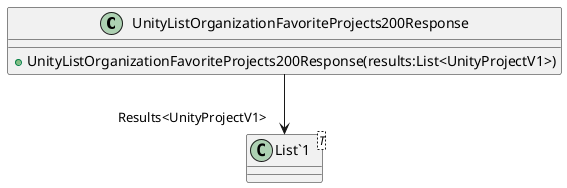 @startuml
class UnityListOrganizationFavoriteProjects200Response {
    + UnityListOrganizationFavoriteProjects200Response(results:List<UnityProjectV1>)
}
class "List`1"<T> {
}
UnityListOrganizationFavoriteProjects200Response --> "Results<UnityProjectV1>" "List`1"
@enduml

